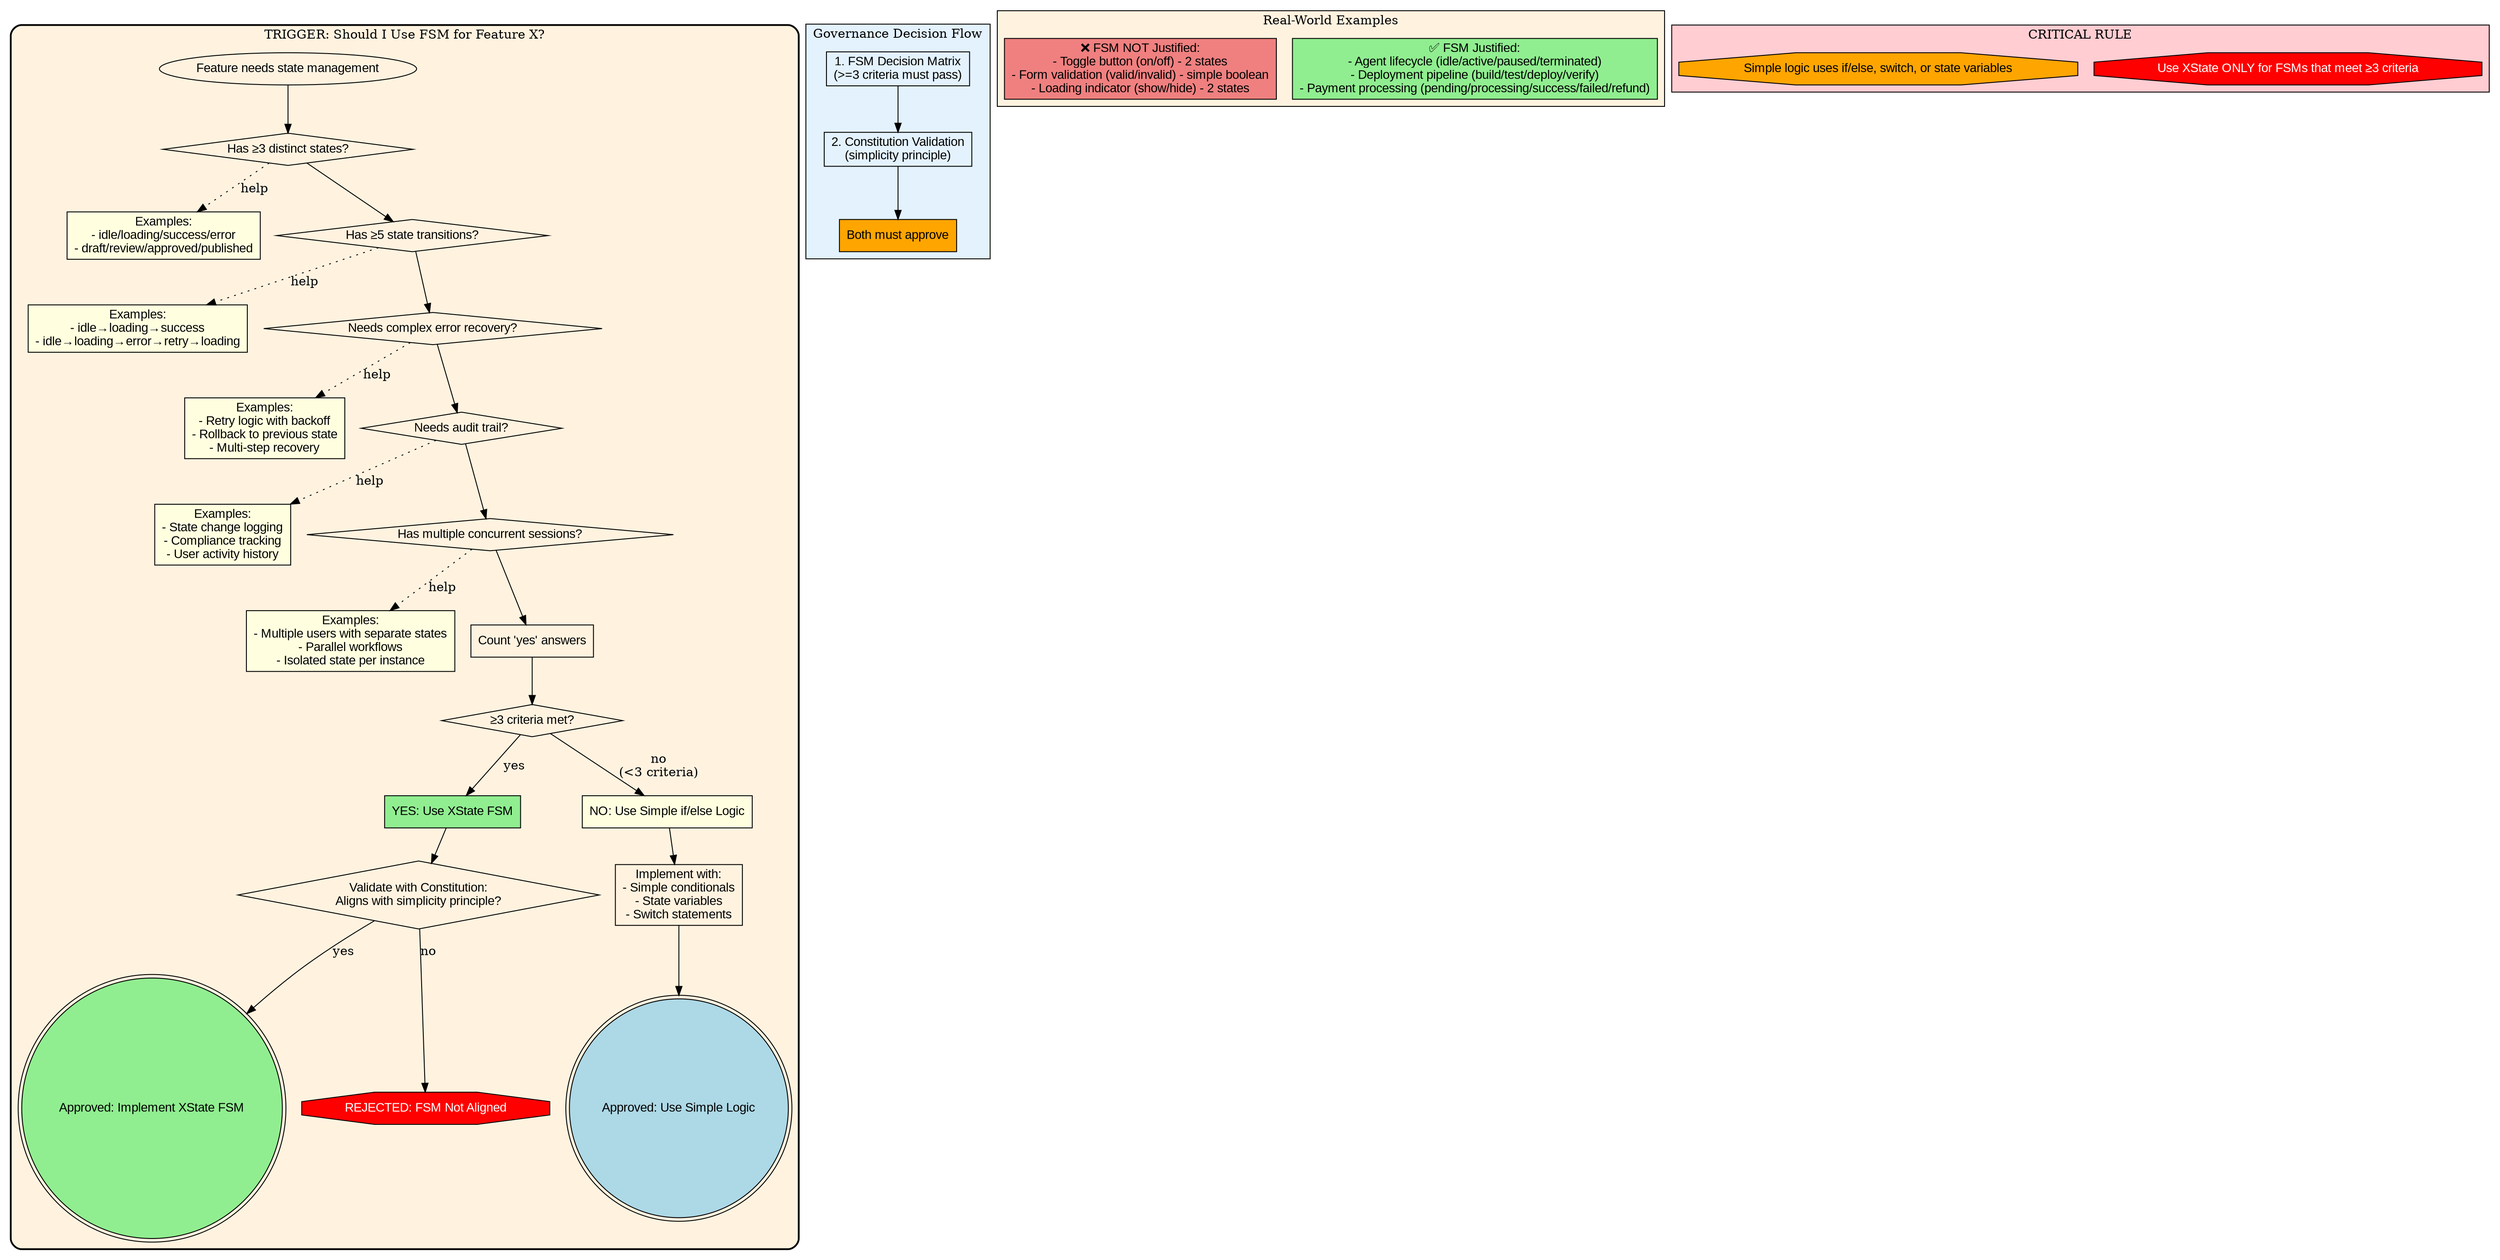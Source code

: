 digraph FSM_DECISION_MATRIX {
    // TRIGGER: Deciding whether to use FSM (Finite State Machine) for a feature
    // USE WHEN:
    //   - Considering state management approach
    //   - About to implement complex workflow
    //   - Need to choose between FSM vs simple if/else

    rankdir=TB;
    node [fontname="Arial"];

    subgraph cluster_fsm_decision {
        label="TRIGGER: Should I Use FSM for Feature X?";
        style="rounded,bold";
        bgcolor="#fff3e0";

        // Entry
        "Feature needs state management" [shape=ellipse];

        // Criterion 1
        "Has ≥3 distinct states?" [shape=diamond];
        "Examples:\n- idle/loading/success/error\n- draft/review/approved/published" [shape=box, style=filled, fillcolor=lightyellow];

        // Criterion 2
        "Has ≥5 state transitions?" [shape=diamond];
        "Examples:\n- idle→loading→success\n- idle→loading→error→retry→loading" [shape=box, style=filled, fillcolor=lightyellow];

        // Criterion 3
        "Needs complex error recovery?" [shape=diamond];
        "Examples:\n- Retry logic with backoff\n- Rollback to previous state\n- Multi-step recovery" [shape=box, style=filled, fillcolor=lightyellow];

        // Criterion 4
        "Needs audit trail?" [shape=diamond];
        "Examples:\n- State change logging\n- Compliance tracking\n- User activity history" [shape=box, style=filled, fillcolor=lightyellow];

        // Criterion 5
        "Has multiple concurrent sessions?" [shape=diamond];
        "Examples:\n- Multiple users with separate states\n- Parallel workflows\n- Isolated state per instance" [shape=box, style=filled, fillcolor=lightyellow];

        // Count criteria
        "Count 'yes' answers" [shape=box];
        "≥3 criteria met?" [shape=diamond];

        // FSM justified
        "YES: Use XState FSM" [shape=box, style=filled, fillcolor=lightgreen];
        "Validate with Constitution:\nAligns with simplicity principle?" [shape=diamond];
        "Approved: Implement XState FSM" [shape=doublecircle, style=filled, fillcolor=lightgreen];

        // FSM NOT justified
        "NO: Use Simple if/else Logic" [shape=box, style=filled, fillcolor=lightyellow];
        "Implement with:\n- Simple conditionals\n- State variables\n- Switch statements" [shape=box];
        "Approved: Use Simple Logic" [shape=doublecircle, style=filled, fillcolor=lightblue];

        // Rejected path
        "REJECTED: FSM Not Aligned" [shape=octagon, style=filled, fillcolor=red, fontcolor=white];

        // Flow
        "Feature needs state management" -> "Has ≥3 distinct states?";

        "Has ≥3 distinct states?" -> "Examples:\n- idle/loading/success/error\n- draft/review/approved/published" [style=dotted, label="help"];
        "Has ≥3 distinct states?" -> "Has ≥5 state transitions?";

        "Has ≥5 state transitions?" -> "Examples:\n- idle→loading→success\n- idle→loading→error→retry→loading" [style=dotted, label="help"];
        "Has ≥5 state transitions?" -> "Needs complex error recovery?";

        "Needs complex error recovery?" -> "Examples:\n- Retry logic with backoff\n- Rollback to previous state\n- Multi-step recovery" [style=dotted, label="help"];
        "Needs complex error recovery?" -> "Needs audit trail?";

        "Needs audit trail?" -> "Examples:\n- State change logging\n- Compliance tracking\n- User activity history" [style=dotted, label="help"];
        "Needs audit trail?" -> "Has multiple concurrent sessions?";

        "Has multiple concurrent sessions?" -> "Examples:\n- Multiple users with separate states\n- Parallel workflows\n- Isolated state per instance" [style=dotted, label="help"];
        "Has multiple concurrent sessions?" -> "Count 'yes' answers";

        "Count 'yes' answers" -> "≥3 criteria met?";

        // FSM path
        "≥3 criteria met?" -> "YES: Use XState FSM" [label="yes"];
        "YES: Use XState FSM" -> "Validate with Constitution:\nAligns with simplicity principle?";
        "Validate with Constitution:\nAligns with simplicity principle?" -> "Approved: Implement XState FSM" [label="yes"];
        "Validate with Constitution:\nAligns with simplicity principle?" -> "REJECTED: FSM Not Aligned" [label="no"];

        // Simple logic path
        "≥3 criteria met?" -> "NO: Use Simple if/else Logic" [label="no\n(<3 criteria)"];
        "NO: Use Simple if/else Logic" -> "Implement with:\n- Simple conditionals\n- State variables\n- Switch statements";
        "Implement with:\n- Simple conditionals\n- State variables\n- Switch statements" -> "Approved: Use Simple Logic";
    }

    // Governance layers
    subgraph cluster_governance {
        label="Governance Decision Flow";
        bgcolor="#e3f2fd";

        "1. FSM Decision Matrix\n(>=3 criteria must pass)" [shape=box];
        "2. Constitution Validation\n(simplicity principle)" [shape=box];
        "Both must approve" [shape=box, style=filled, fillcolor=orange];

        "1. FSM Decision Matrix\n(>=3 criteria must pass)" -> "2. Constitution Validation\n(simplicity principle)";
        "2. Constitution Validation\n(simplicity principle)" -> "Both must approve";
    }

    // Examples
    subgraph cluster_examples {
        label="Real-World Examples";
        bgcolor="#fff3e0";

        "✅ FSM Justified:\n- Agent lifecycle (idle/active/paused/terminated)\n- Deployment pipeline (build/test/deploy/verify)\n- Payment processing (pending/processing/success/failed/refund)" [shape=box, style=filled, fillcolor=lightgreen];

        "❌ FSM NOT Justified:\n- Toggle button (on/off) - 2 states\n- Form validation (valid/invalid) - simple boolean\n- Loading indicator (show/hide) - 2 states" [shape=box, style=filled, fillcolor=lightcoral];
    }

    // Critical rule
    subgraph cluster_rules {
        label="CRITICAL RULE";
        bgcolor="#ffcdd2";

        "Use XState ONLY for FSMs that meet ≥3 criteria" [shape=octagon, style=filled, fillcolor=red, fontcolor=white];
        "Simple logic uses if/else, switch, or state variables" [shape=octagon, style=filled, fillcolor=orange];
    }
}
